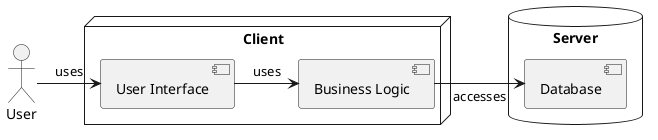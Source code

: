 @startuml
actor User
node Client {
    [User Interface]
    [Business Logic]
}
database Server {
    [Database]
}
User -> [User Interface] : uses
[User Interface] -> [Business Logic] : uses
[Business Logic] -> [Database] : accesses
@enduml